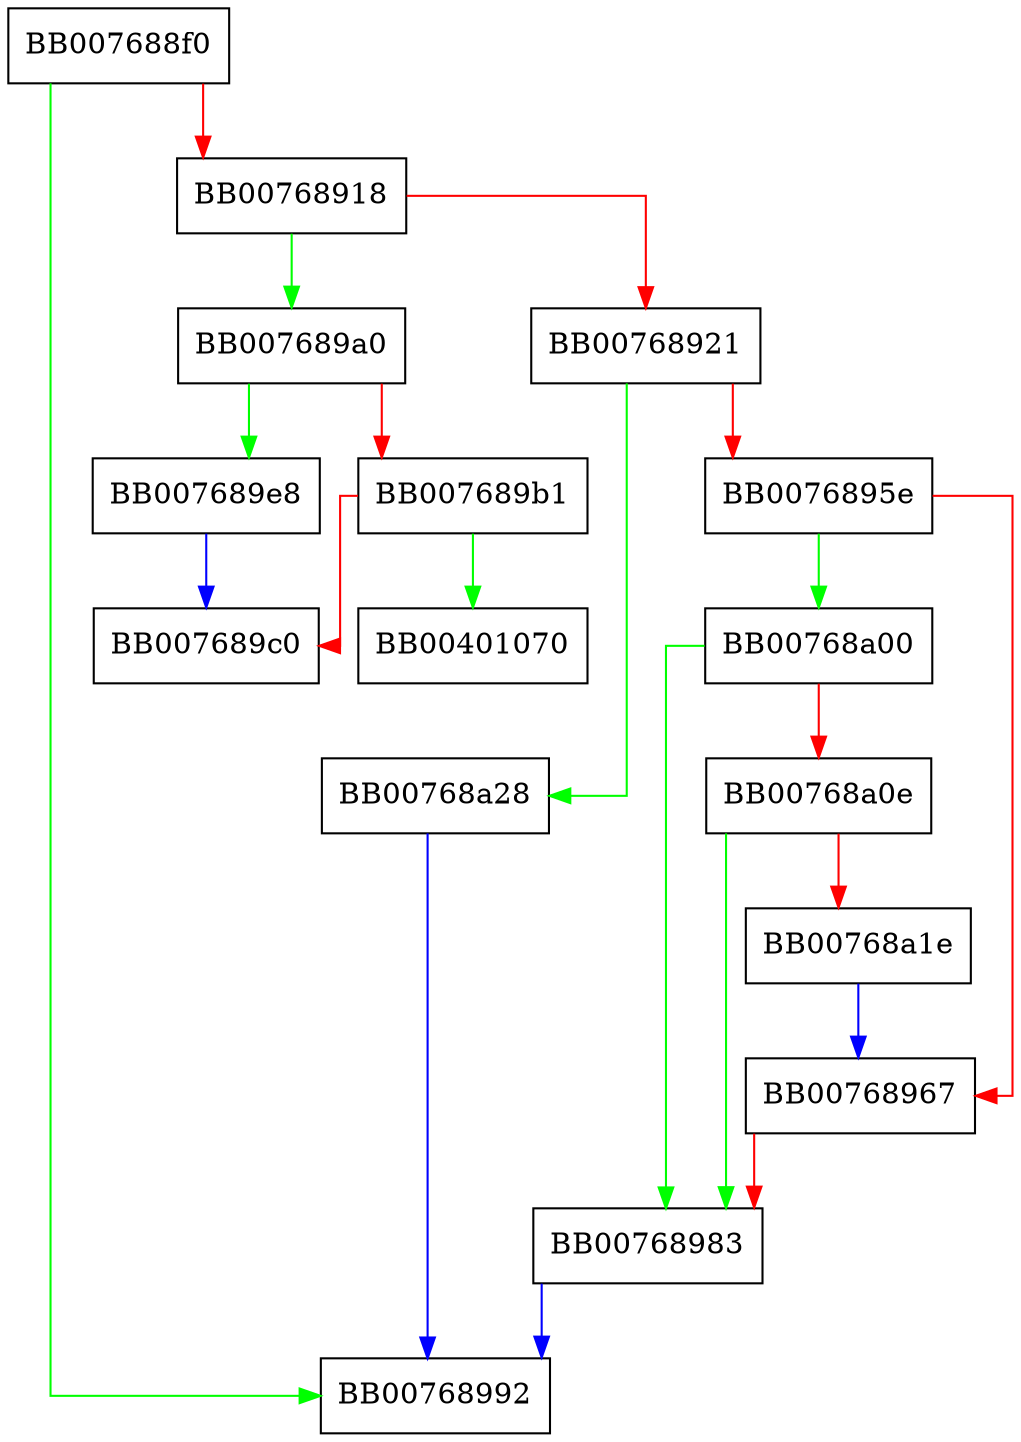 digraph aria_gcm_init_key {
  node [shape="box"];
  graph [splines=ortho];
  BB007688f0 -> BB00768992 [color="green"];
  BB007688f0 -> BB00768918 [color="red"];
  BB00768918 -> BB007689a0 [color="green"];
  BB00768918 -> BB00768921 [color="red"];
  BB00768921 -> BB00768a28 [color="green"];
  BB00768921 -> BB0076895e [color="red"];
  BB0076895e -> BB00768a00 [color="green"];
  BB0076895e -> BB00768967 [color="red"];
  BB00768967 -> BB00768983 [color="red"];
  BB00768983 -> BB00768992 [color="blue"];
  BB007689a0 -> BB007689e8 [color="green"];
  BB007689a0 -> BB007689b1 [color="red"];
  BB007689b1 -> BB00401070 [color="green"];
  BB007689b1 -> BB007689c0 [color="red"];
  BB007689e8 -> BB007689c0 [color="blue"];
  BB00768a00 -> BB00768983 [color="green"];
  BB00768a00 -> BB00768a0e [color="red"];
  BB00768a0e -> BB00768983 [color="green"];
  BB00768a0e -> BB00768a1e [color="red"];
  BB00768a1e -> BB00768967 [color="blue"];
  BB00768a28 -> BB00768992 [color="blue"];
}